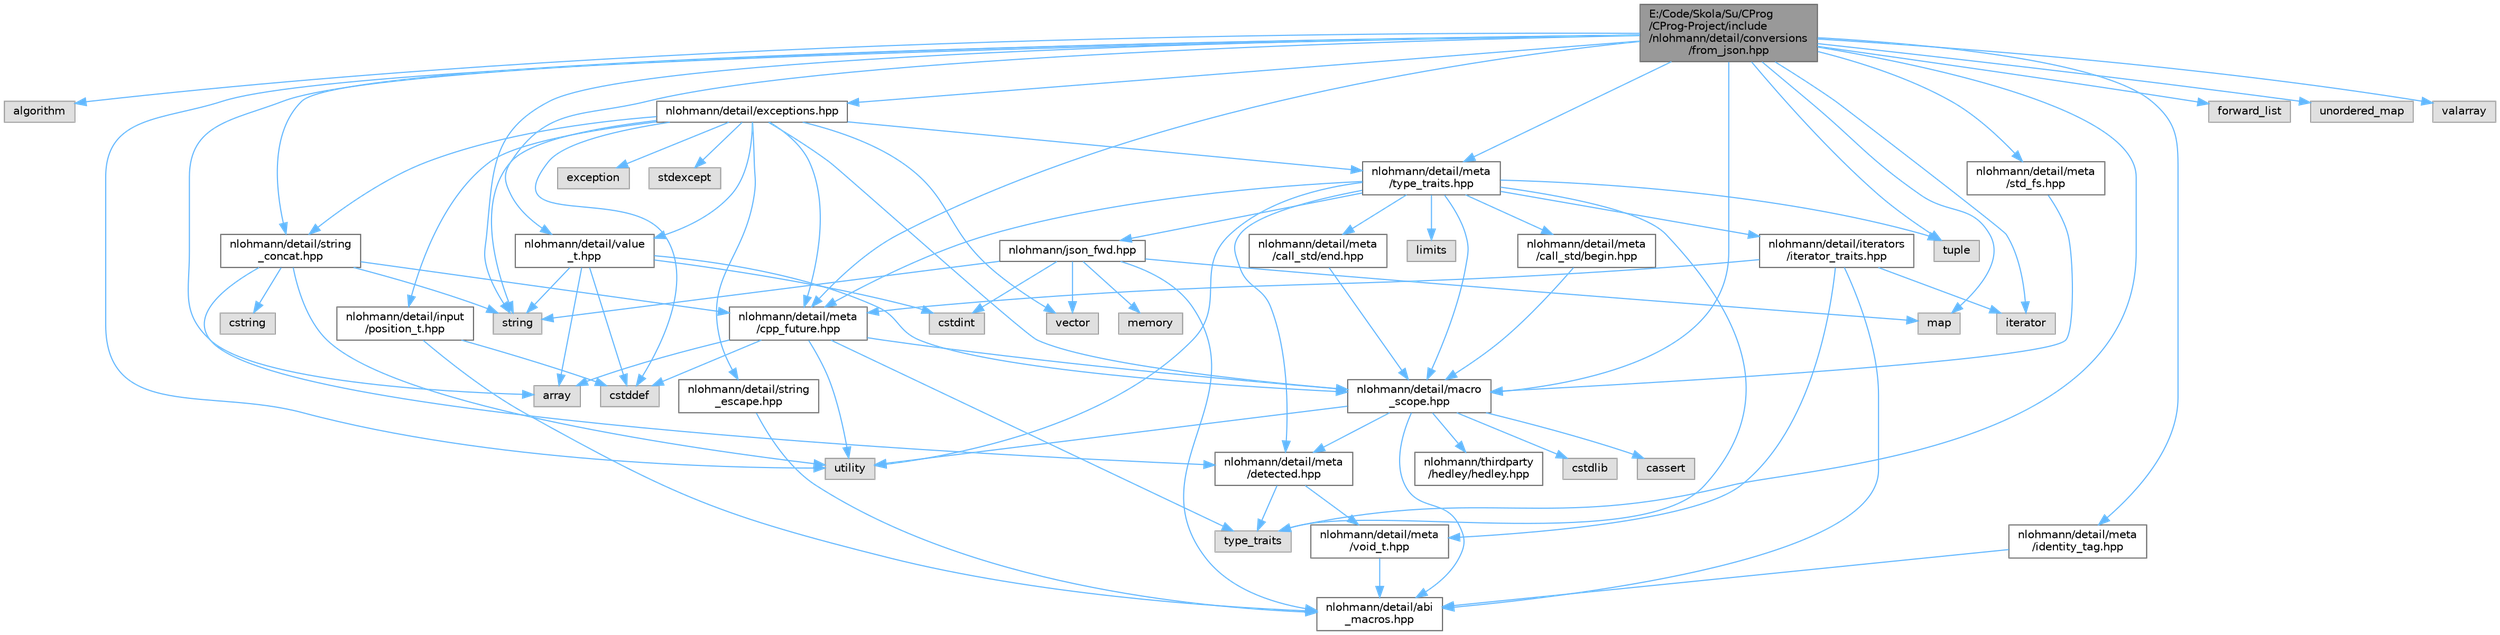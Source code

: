 digraph "E:/Code/Skola/Su/CProg/CProg-Project/include/nlohmann/detail/conversions/from_json.hpp"
{
 // LATEX_PDF_SIZE
  bgcolor="transparent";
  edge [fontname=Helvetica,fontsize=10,labelfontname=Helvetica,labelfontsize=10];
  node [fontname=Helvetica,fontsize=10,shape=box,height=0.2,width=0.4];
  Node1 [id="Node000001",label="E:/Code/Skola/Su/CProg\l/CProg-Project/include\l/nlohmann/detail/conversions\l/from_json.hpp",height=0.2,width=0.4,color="gray40", fillcolor="grey60", style="filled", fontcolor="black",tooltip=" "];
  Node1 -> Node2 [id="edge1_Node000001_Node000002",color="steelblue1",style="solid",tooltip=" "];
  Node2 [id="Node000002",label="algorithm",height=0.2,width=0.4,color="grey60", fillcolor="#E0E0E0", style="filled",tooltip=" "];
  Node1 -> Node3 [id="edge2_Node000001_Node000003",color="steelblue1",style="solid",tooltip=" "];
  Node3 [id="Node000003",label="array",height=0.2,width=0.4,color="grey60", fillcolor="#E0E0E0", style="filled",tooltip=" "];
  Node1 -> Node4 [id="edge3_Node000001_Node000004",color="steelblue1",style="solid",tooltip=" "];
  Node4 [id="Node000004",label="forward_list",height=0.2,width=0.4,color="grey60", fillcolor="#E0E0E0", style="filled",tooltip=" "];
  Node1 -> Node5 [id="edge4_Node000001_Node000005",color="steelblue1",style="solid",tooltip=" "];
  Node5 [id="Node000005",label="iterator",height=0.2,width=0.4,color="grey60", fillcolor="#E0E0E0", style="filled",tooltip=" "];
  Node1 -> Node6 [id="edge5_Node000001_Node000006",color="steelblue1",style="solid",tooltip=" "];
  Node6 [id="Node000006",label="map",height=0.2,width=0.4,color="grey60", fillcolor="#E0E0E0", style="filled",tooltip=" "];
  Node1 -> Node7 [id="edge6_Node000001_Node000007",color="steelblue1",style="solid",tooltip=" "];
  Node7 [id="Node000007",label="string",height=0.2,width=0.4,color="grey60", fillcolor="#E0E0E0", style="filled",tooltip=" "];
  Node1 -> Node8 [id="edge7_Node000001_Node000008",color="steelblue1",style="solid",tooltip=" "];
  Node8 [id="Node000008",label="tuple",height=0.2,width=0.4,color="grey60", fillcolor="#E0E0E0", style="filled",tooltip=" "];
  Node1 -> Node9 [id="edge8_Node000001_Node000009",color="steelblue1",style="solid",tooltip=" "];
  Node9 [id="Node000009",label="type_traits",height=0.2,width=0.4,color="grey60", fillcolor="#E0E0E0", style="filled",tooltip=" "];
  Node1 -> Node10 [id="edge9_Node000001_Node000010",color="steelblue1",style="solid",tooltip=" "];
  Node10 [id="Node000010",label="unordered_map",height=0.2,width=0.4,color="grey60", fillcolor="#E0E0E0", style="filled",tooltip=" "];
  Node1 -> Node11 [id="edge10_Node000001_Node000011",color="steelblue1",style="solid",tooltip=" "];
  Node11 [id="Node000011",label="utility",height=0.2,width=0.4,color="grey60", fillcolor="#E0E0E0", style="filled",tooltip=" "];
  Node1 -> Node12 [id="edge11_Node000001_Node000012",color="steelblue1",style="solid",tooltip=" "];
  Node12 [id="Node000012",label="valarray",height=0.2,width=0.4,color="grey60", fillcolor="#E0E0E0", style="filled",tooltip=" "];
  Node1 -> Node13 [id="edge12_Node000001_Node000013",color="steelblue1",style="solid",tooltip=" "];
  Node13 [id="Node000013",label="nlohmann/detail/exceptions.hpp",height=0.2,width=0.4,color="grey40", fillcolor="white", style="filled",URL="$exceptions_8hpp.html",tooltip=" "];
  Node13 -> Node14 [id="edge13_Node000013_Node000014",color="steelblue1",style="solid",tooltip=" "];
  Node14 [id="Node000014",label="cstddef",height=0.2,width=0.4,color="grey60", fillcolor="#E0E0E0", style="filled",tooltip=" "];
  Node13 -> Node15 [id="edge14_Node000013_Node000015",color="steelblue1",style="solid",tooltip=" "];
  Node15 [id="Node000015",label="exception",height=0.2,width=0.4,color="grey60", fillcolor="#E0E0E0", style="filled",tooltip=" "];
  Node13 -> Node16 [id="edge15_Node000013_Node000016",color="steelblue1",style="solid",tooltip=" "];
  Node16 [id="Node000016",label="stdexcept",height=0.2,width=0.4,color="grey60", fillcolor="#E0E0E0", style="filled",tooltip=" "];
  Node13 -> Node7 [id="edge16_Node000013_Node000007",color="steelblue1",style="solid",tooltip=" "];
  Node13 -> Node17 [id="edge17_Node000013_Node000017",color="steelblue1",style="solid",tooltip=" "];
  Node17 [id="Node000017",label="vector",height=0.2,width=0.4,color="grey60", fillcolor="#E0E0E0", style="filled",tooltip=" "];
  Node13 -> Node18 [id="edge18_Node000013_Node000018",color="steelblue1",style="solid",tooltip=" "];
  Node18 [id="Node000018",label="nlohmann/detail/value\l_t.hpp",height=0.2,width=0.4,color="grey40", fillcolor="white", style="filled",URL="$value__t_8hpp.html",tooltip=" "];
  Node18 -> Node3 [id="edge19_Node000018_Node000003",color="steelblue1",style="solid",tooltip=" "];
  Node18 -> Node14 [id="edge20_Node000018_Node000014",color="steelblue1",style="solid",tooltip=" "];
  Node18 -> Node19 [id="edge21_Node000018_Node000019",color="steelblue1",style="solid",tooltip=" "];
  Node19 [id="Node000019",label="cstdint",height=0.2,width=0.4,color="grey60", fillcolor="#E0E0E0", style="filled",tooltip=" "];
  Node18 -> Node7 [id="edge22_Node000018_Node000007",color="steelblue1",style="solid",tooltip=" "];
  Node18 -> Node20 [id="edge23_Node000018_Node000020",color="steelblue1",style="solid",tooltip=" "];
  Node20 [id="Node000020",label="nlohmann/detail/macro\l_scope.hpp",height=0.2,width=0.4,color="grey40", fillcolor="white", style="filled",URL="$macro__scope_8hpp.html",tooltip=" "];
  Node20 -> Node11 [id="edge24_Node000020_Node000011",color="steelblue1",style="solid",tooltip=" "];
  Node20 -> Node21 [id="edge25_Node000020_Node000021",color="steelblue1",style="solid",tooltip=" "];
  Node21 [id="Node000021",label="nlohmann/detail/meta\l/detected.hpp",height=0.2,width=0.4,color="grey40", fillcolor="white", style="filled",URL="$detected_8hpp.html",tooltip=" "];
  Node21 -> Node9 [id="edge26_Node000021_Node000009",color="steelblue1",style="solid",tooltip=" "];
  Node21 -> Node22 [id="edge27_Node000021_Node000022",color="steelblue1",style="solid",tooltip=" "];
  Node22 [id="Node000022",label="nlohmann/detail/meta\l/void_t.hpp",height=0.2,width=0.4,color="grey40", fillcolor="white", style="filled",URL="$void__t_8hpp.html",tooltip=" "];
  Node22 -> Node23 [id="edge28_Node000022_Node000023",color="steelblue1",style="solid",tooltip=" "];
  Node23 [id="Node000023",label="nlohmann/detail/abi\l_macros.hpp",height=0.2,width=0.4,color="grey40", fillcolor="white", style="filled",URL="$abi__macros_8hpp.html",tooltip=" "];
  Node20 -> Node24 [id="edge29_Node000020_Node000024",color="steelblue1",style="solid",tooltip=" "];
  Node24 [id="Node000024",label="nlohmann/thirdparty\l/hedley/hedley.hpp",height=0.2,width=0.4,color="grey40", fillcolor="white", style="filled",URL="$hedley_8hpp.html",tooltip=" "];
  Node20 -> Node23 [id="edge30_Node000020_Node000023",color="steelblue1",style="solid",tooltip=" "];
  Node20 -> Node25 [id="edge31_Node000020_Node000025",color="steelblue1",style="solid",tooltip=" "];
  Node25 [id="Node000025",label="cstdlib",height=0.2,width=0.4,color="grey60", fillcolor="#E0E0E0", style="filled",tooltip=" "];
  Node20 -> Node26 [id="edge32_Node000020_Node000026",color="steelblue1",style="solid",tooltip=" "];
  Node26 [id="Node000026",label="cassert",height=0.2,width=0.4,color="grey60", fillcolor="#E0E0E0", style="filled",tooltip=" "];
  Node13 -> Node27 [id="edge33_Node000013_Node000027",color="steelblue1",style="solid",tooltip=" "];
  Node27 [id="Node000027",label="nlohmann/detail/string\l_escape.hpp",height=0.2,width=0.4,color="grey40", fillcolor="white", style="filled",URL="$string__escape_8hpp.html",tooltip=" "];
  Node27 -> Node23 [id="edge34_Node000027_Node000023",color="steelblue1",style="solid",tooltip=" "];
  Node13 -> Node28 [id="edge35_Node000013_Node000028",color="steelblue1",style="solid",tooltip=" "];
  Node28 [id="Node000028",label="nlohmann/detail/input\l/position_t.hpp",height=0.2,width=0.4,color="grey40", fillcolor="white", style="filled",URL="$position__t_8hpp.html",tooltip=" "];
  Node28 -> Node14 [id="edge36_Node000028_Node000014",color="steelblue1",style="solid",tooltip=" "];
  Node28 -> Node23 [id="edge37_Node000028_Node000023",color="steelblue1",style="solid",tooltip=" "];
  Node13 -> Node20 [id="edge38_Node000013_Node000020",color="steelblue1",style="solid",tooltip=" "];
  Node13 -> Node29 [id="edge39_Node000013_Node000029",color="steelblue1",style="solid",tooltip=" "];
  Node29 [id="Node000029",label="nlohmann/detail/meta\l/cpp_future.hpp",height=0.2,width=0.4,color="grey40", fillcolor="white", style="filled",URL="$cpp__future_8hpp.html",tooltip=" "];
  Node29 -> Node3 [id="edge40_Node000029_Node000003",color="steelblue1",style="solid",tooltip=" "];
  Node29 -> Node14 [id="edge41_Node000029_Node000014",color="steelblue1",style="solid",tooltip=" "];
  Node29 -> Node9 [id="edge42_Node000029_Node000009",color="steelblue1",style="solid",tooltip=" "];
  Node29 -> Node11 [id="edge43_Node000029_Node000011",color="steelblue1",style="solid",tooltip=" "];
  Node29 -> Node20 [id="edge44_Node000029_Node000020",color="steelblue1",style="solid",tooltip=" "];
  Node13 -> Node30 [id="edge45_Node000013_Node000030",color="steelblue1",style="solid",tooltip=" "];
  Node30 [id="Node000030",label="nlohmann/detail/meta\l/type_traits.hpp",height=0.2,width=0.4,color="grey40", fillcolor="white", style="filled",URL="$type__traits_8hpp.html",tooltip=" "];
  Node30 -> Node31 [id="edge46_Node000030_Node000031",color="steelblue1",style="solid",tooltip=" "];
  Node31 [id="Node000031",label="limits",height=0.2,width=0.4,color="grey60", fillcolor="#E0E0E0", style="filled",tooltip=" "];
  Node30 -> Node9 [id="edge47_Node000030_Node000009",color="steelblue1",style="solid",tooltip=" "];
  Node30 -> Node11 [id="edge48_Node000030_Node000011",color="steelblue1",style="solid",tooltip=" "];
  Node30 -> Node8 [id="edge49_Node000030_Node000008",color="steelblue1",style="solid",tooltip=" "];
  Node30 -> Node32 [id="edge50_Node000030_Node000032",color="steelblue1",style="solid",tooltip=" "];
  Node32 [id="Node000032",label="nlohmann/detail/iterators\l/iterator_traits.hpp",height=0.2,width=0.4,color="grey40", fillcolor="white", style="filled",URL="$iterator__traits_8hpp.html",tooltip=" "];
  Node32 -> Node5 [id="edge51_Node000032_Node000005",color="steelblue1",style="solid",tooltip=" "];
  Node32 -> Node23 [id="edge52_Node000032_Node000023",color="steelblue1",style="solid",tooltip=" "];
  Node32 -> Node22 [id="edge53_Node000032_Node000022",color="steelblue1",style="solid",tooltip=" "];
  Node32 -> Node29 [id="edge54_Node000032_Node000029",color="steelblue1",style="solid",tooltip=" "];
  Node30 -> Node20 [id="edge55_Node000030_Node000020",color="steelblue1",style="solid",tooltip=" "];
  Node30 -> Node33 [id="edge56_Node000030_Node000033",color="steelblue1",style="solid",tooltip=" "];
  Node33 [id="Node000033",label="nlohmann/detail/meta\l/call_std/begin.hpp",height=0.2,width=0.4,color="grey40", fillcolor="white", style="filled",URL="$begin_8hpp.html",tooltip=" "];
  Node33 -> Node20 [id="edge57_Node000033_Node000020",color="steelblue1",style="solid",tooltip=" "];
  Node30 -> Node34 [id="edge58_Node000030_Node000034",color="steelblue1",style="solid",tooltip=" "];
  Node34 [id="Node000034",label="nlohmann/detail/meta\l/call_std/end.hpp",height=0.2,width=0.4,color="grey40", fillcolor="white", style="filled",URL="$end_8hpp.html",tooltip=" "];
  Node34 -> Node20 [id="edge59_Node000034_Node000020",color="steelblue1",style="solid",tooltip=" "];
  Node30 -> Node29 [id="edge60_Node000030_Node000029",color="steelblue1",style="solid",tooltip=" "];
  Node30 -> Node21 [id="edge61_Node000030_Node000021",color="steelblue1",style="solid",tooltip=" "];
  Node30 -> Node35 [id="edge62_Node000030_Node000035",color="steelblue1",style="solid",tooltip=" "];
  Node35 [id="Node000035",label="nlohmann/json_fwd.hpp",height=0.2,width=0.4,color="grey40", fillcolor="white", style="filled",URL="$json__fwd_8hpp.html",tooltip=" "];
  Node35 -> Node19 [id="edge63_Node000035_Node000019",color="steelblue1",style="solid",tooltip=" "];
  Node35 -> Node6 [id="edge64_Node000035_Node000006",color="steelblue1",style="solid",tooltip=" "];
  Node35 -> Node36 [id="edge65_Node000035_Node000036",color="steelblue1",style="solid",tooltip=" "];
  Node36 [id="Node000036",label="memory",height=0.2,width=0.4,color="grey60", fillcolor="#E0E0E0", style="filled",tooltip=" "];
  Node35 -> Node7 [id="edge66_Node000035_Node000007",color="steelblue1",style="solid",tooltip=" "];
  Node35 -> Node17 [id="edge67_Node000035_Node000017",color="steelblue1",style="solid",tooltip=" "];
  Node35 -> Node23 [id="edge68_Node000035_Node000023",color="steelblue1",style="solid",tooltip=" "];
  Node13 -> Node37 [id="edge69_Node000013_Node000037",color="steelblue1",style="solid",tooltip=" "];
  Node37 [id="Node000037",label="nlohmann/detail/string\l_concat.hpp",height=0.2,width=0.4,color="grey40", fillcolor="white", style="filled",URL="$string__concat_8hpp.html",tooltip=" "];
  Node37 -> Node38 [id="edge70_Node000037_Node000038",color="steelblue1",style="solid",tooltip=" "];
  Node38 [id="Node000038",label="cstring",height=0.2,width=0.4,color="grey60", fillcolor="#E0E0E0", style="filled",tooltip=" "];
  Node37 -> Node7 [id="edge71_Node000037_Node000007",color="steelblue1",style="solid",tooltip=" "];
  Node37 -> Node11 [id="edge72_Node000037_Node000011",color="steelblue1",style="solid",tooltip=" "];
  Node37 -> Node29 [id="edge73_Node000037_Node000029",color="steelblue1",style="solid",tooltip=" "];
  Node37 -> Node21 [id="edge74_Node000037_Node000021",color="steelblue1",style="solid",tooltip=" "];
  Node1 -> Node20 [id="edge75_Node000001_Node000020",color="steelblue1",style="solid",tooltip=" "];
  Node1 -> Node29 [id="edge76_Node000001_Node000029",color="steelblue1",style="solid",tooltip=" "];
  Node1 -> Node39 [id="edge77_Node000001_Node000039",color="steelblue1",style="solid",tooltip=" "];
  Node39 [id="Node000039",label="nlohmann/detail/meta\l/identity_tag.hpp",height=0.2,width=0.4,color="grey40", fillcolor="white", style="filled",URL="$identity__tag_8hpp.html",tooltip=" "];
  Node39 -> Node23 [id="edge78_Node000039_Node000023",color="steelblue1",style="solid",tooltip=" "];
  Node1 -> Node40 [id="edge79_Node000001_Node000040",color="steelblue1",style="solid",tooltip=" "];
  Node40 [id="Node000040",label="nlohmann/detail/meta\l/std_fs.hpp",height=0.2,width=0.4,color="grey40", fillcolor="white", style="filled",URL="$std__fs_8hpp.html",tooltip=" "];
  Node40 -> Node20 [id="edge80_Node000040_Node000020",color="steelblue1",style="solid",tooltip=" "];
  Node1 -> Node30 [id="edge81_Node000001_Node000030",color="steelblue1",style="solid",tooltip=" "];
  Node1 -> Node37 [id="edge82_Node000001_Node000037",color="steelblue1",style="solid",tooltip=" "];
  Node1 -> Node18 [id="edge83_Node000001_Node000018",color="steelblue1",style="solid",tooltip=" "];
}
